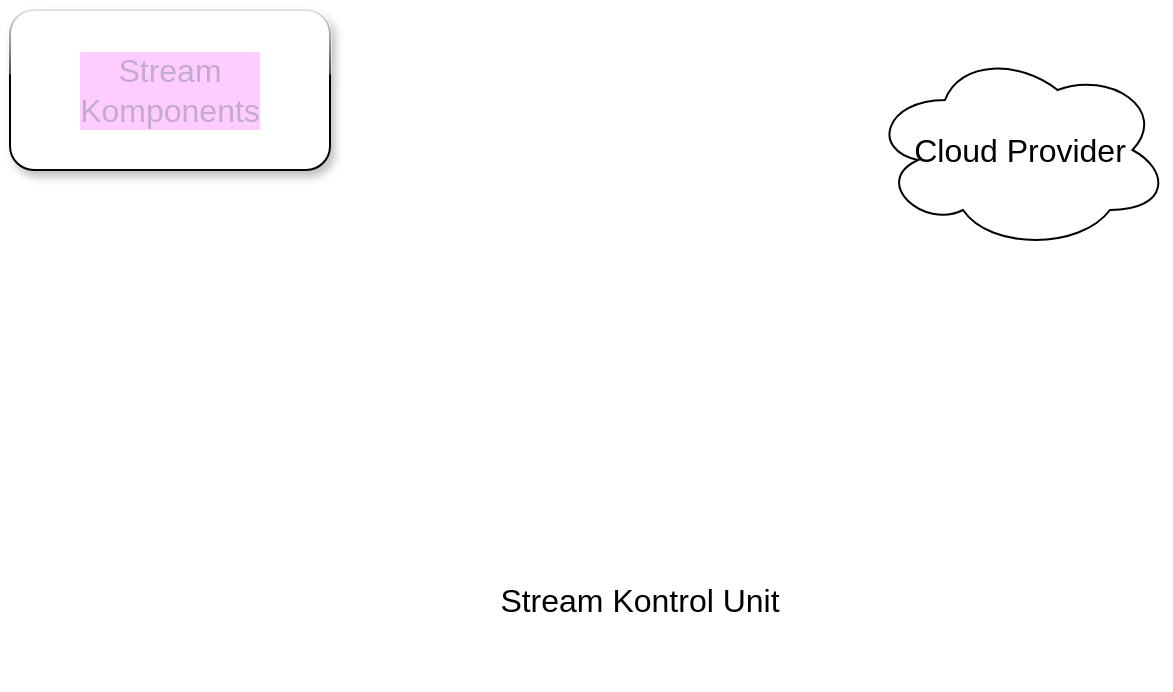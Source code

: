 <mxfile version="22.1.4" type="github">
  <diagram name="Sivu-1" id="nVIp9f3CLLhEfEjgpF28">
    <mxGraphModel dx="1434" dy="944" grid="1" gridSize="10" guides="1" tooltips="1" connect="1" arrows="1" fold="1" page="1" pageScale="1" pageWidth="827" pageHeight="1169" math="0" shadow="0">
      <root>
        <mxCell id="0" />
        <mxCell id="1" parent="0" />
        <mxCell id="bNF-SPqmJaTVdJ-8YDtE-1" value="Stream &lt;br&gt;Komponents" style="rounded=1;whiteSpace=wrap;html=1;fontSize=16;shadow=1;glass=1;fontColor=#C3ABD0;labelBackgroundColor=#FFCCFF;" vertex="1" parent="1">
          <mxGeometry x="130" y="100" width="160" height="80" as="geometry" />
        </mxCell>
        <mxCell id="bNF-SPqmJaTVdJ-8YDtE-2" value="Stream Kontrol Unit" style="text;strokeColor=none;fillColor=none;html=1;align=center;verticalAlign=middle;whiteSpace=wrap;rounded=0;fontSize=16;" vertex="1" parent="1">
          <mxGeometry x="360" y="350" width="170" height="90" as="geometry" />
        </mxCell>
        <mxCell id="bNF-SPqmJaTVdJ-8YDtE-3" value="Cloud Provider" style="ellipse;shape=cloud;whiteSpace=wrap;html=1;fontSize=16;" vertex="1" parent="1">
          <mxGeometry x="560" y="120" width="150" height="100" as="geometry" />
        </mxCell>
      </root>
    </mxGraphModel>
  </diagram>
</mxfile>
